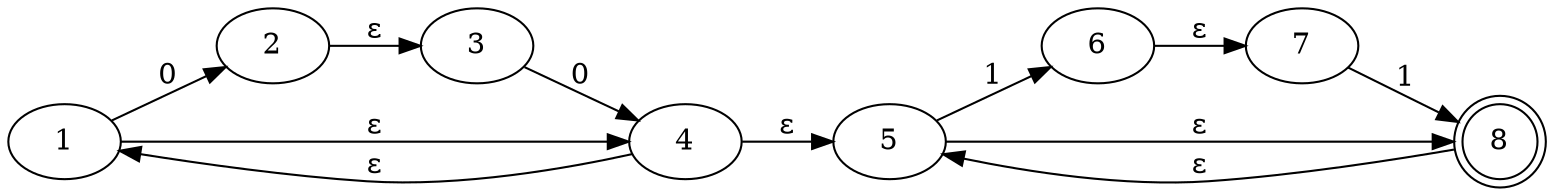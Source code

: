 digraph "(0.0)*.(1.1)*NFA" {
	rankdir=LR
	1 [label=1]
	1 -> 2 [label=0]
	1 -> 4 [label="ε"]
	2 [label=2]
	2 -> 3 [label="ε"]
	3 [label=3]
	3 -> 4 [label=0]
	4 [label=4]
	4 -> 5 [label="ε"]
	4 -> 1 [label="ε"]
	5 [label=5]
	5 -> 6 [label=1]
	5 -> 8 [label="ε"]
	6 [label=6]
	6 -> 7 [label="ε"]
	7 [label=7]
	7 -> 8 [label=1]
	8 [label=8 shape=doublecircle]
	8 -> 5 [label="ε"]
}
